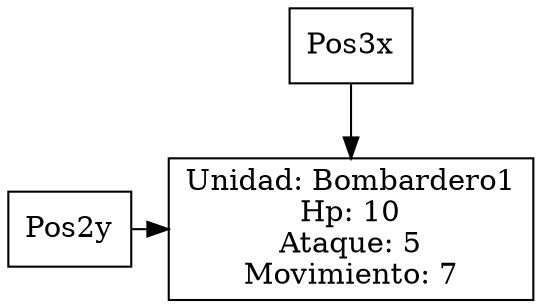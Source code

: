 Digraph nivel3{
Rankdir=TD
node [shape =rectangle]{rank=min;Pos3x [label="Pos3x"]};
{rank=same;Pos2y [label="Pos2y"];UnitBombardero132 [label="Unidad: Bombardero1
Hp: 10
Ataque: 5
Movimiento: 7"]};
Pos3x -> UnitBombardero132;
Pos2y -> UnitBombardero132;
}
